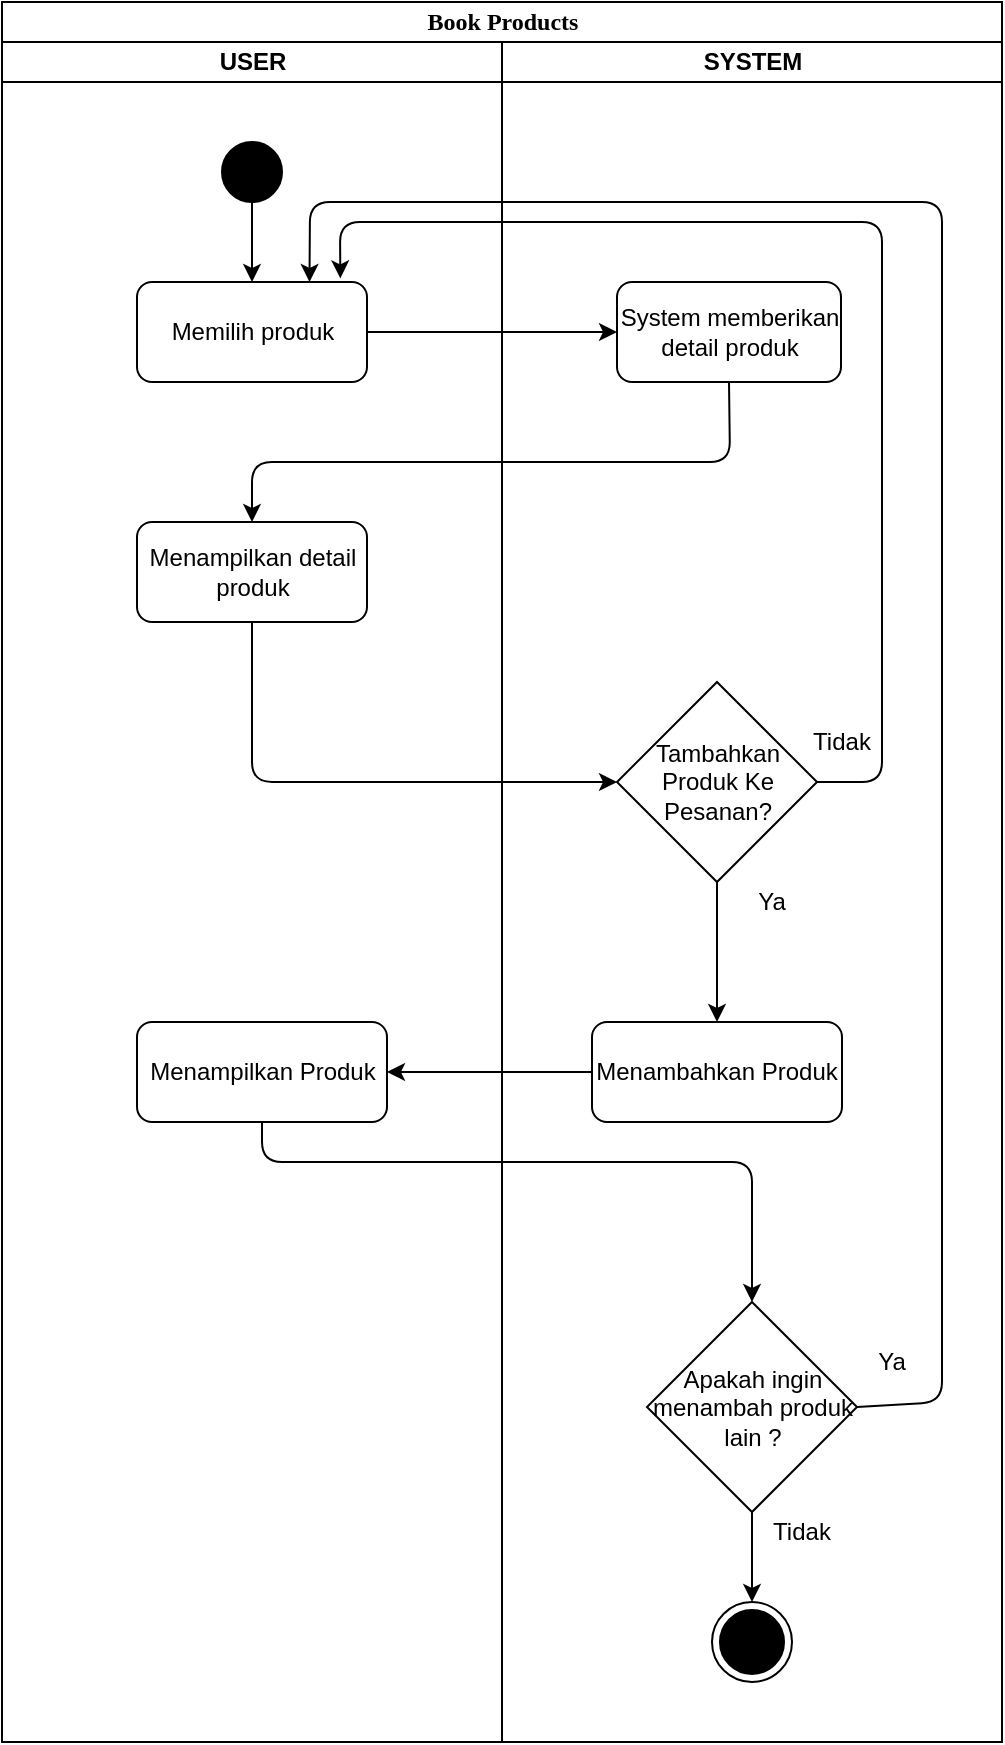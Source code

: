 <mxfile version="14.6.1" type="device"><diagram name="Page-1" id="0783ab3e-0a74-02c8-0abd-f7b4e66b4bec"><mxGraphModel dx="1038" dy="548" grid="1" gridSize="10" guides="1" tooltips="1" connect="1" arrows="1" fold="1" page="1" pageScale="1" pageWidth="850" pageHeight="1100" background="#ffffff" math="0" shadow="0"><root><mxCell id="0"/><mxCell id="1" parent="0"/><mxCell id="1c1d494c118603dd-1" value="Book Products" style="swimlane;html=1;childLayout=stackLayout;startSize=20;rounded=0;shadow=0;comic=0;labelBackgroundColor=none;strokeWidth=1;fontFamily=Verdana;fontSize=12;align=center;" parent="1" vertex="1"><mxGeometry x="40" y="20" width="500" height="870" as="geometry"/></mxCell><mxCell id="1c1d494c118603dd-2" value="USER" style="swimlane;html=1;startSize=20;" parent="1c1d494c118603dd-1" vertex="1"><mxGeometry y="20" width="250" height="850" as="geometry"/></mxCell><mxCell id="yd-ylpsHmErIBra3-13x-1" value="" style="ellipse;whiteSpace=wrap;html=1;aspect=fixed;fillColor=#000000;" parent="1c1d494c118603dd-2" vertex="1"><mxGeometry x="110" y="50" width="30" height="30" as="geometry"/></mxCell><mxCell id="yd-ylpsHmErIBra3-13x-2" value="Memilih produk" style="rounded=1;whiteSpace=wrap;html=1;" parent="1c1d494c118603dd-2" vertex="1"><mxGeometry x="67.5" y="120" width="115" height="50" as="geometry"/></mxCell><mxCell id="yd-ylpsHmErIBra3-13x-3" value="" style="endArrow=classic;html=1;exitX=0.5;exitY=1;exitDx=0;exitDy=0;entryX=0.5;entryY=0;entryDx=0;entryDy=0;" parent="1c1d494c118603dd-2" source="yd-ylpsHmErIBra3-13x-1" target="yd-ylpsHmErIBra3-13x-2" edge="1"><mxGeometry width="50" height="50" relative="1" as="geometry"><mxPoint x="360" y="240" as="sourcePoint"/><mxPoint x="410" y="190" as="targetPoint"/></mxGeometry></mxCell><mxCell id="yd-ylpsHmErIBra3-13x-7" value="Menampilkan detail produk" style="rounded=1;whiteSpace=wrap;html=1;fillColor=#ffffff;" parent="1c1d494c118603dd-2" vertex="1"><mxGeometry x="67.5" y="240" width="115" height="50" as="geometry"/></mxCell><mxCell id="yd-ylpsHmErIBra3-13x-17" value="Menampilkan Produk" style="rounded=1;whiteSpace=wrap;html=1;fillColor=#ffffff;" parent="1c1d494c118603dd-2" vertex="1"><mxGeometry x="67.5" y="490" width="125" height="50" as="geometry"/></mxCell><mxCell id="yd-ylpsHmErIBra3-13x-5" value="" style="endArrow=classic;html=1;exitX=1;exitY=0.5;exitDx=0;exitDy=0;entryX=0;entryY=0.5;entryDx=0;entryDy=0;" parent="1c1d494c118603dd-1" source="yd-ylpsHmErIBra3-13x-2" target="yd-ylpsHmErIBra3-13x-4" edge="1"><mxGeometry width="50" height="50" relative="1" as="geometry"><mxPoint x="250" y="180" as="sourcePoint"/><mxPoint x="300" y="130" as="targetPoint"/></mxGeometry></mxCell><mxCell id="yd-ylpsHmErIBra3-13x-8" value="" style="endArrow=classic;html=1;exitX=0.5;exitY=1;exitDx=0;exitDy=0;entryX=0.5;entryY=0;entryDx=0;entryDy=0;" parent="1c1d494c118603dd-1" source="yd-ylpsHmErIBra3-13x-4" target="yd-ylpsHmErIBra3-13x-7" edge="1"><mxGeometry width="50" height="50" relative="1" as="geometry"><mxPoint x="340" y="270" as="sourcePoint"/><mxPoint x="390" y="220" as="targetPoint"/><Array as="points"><mxPoint x="364" y="230"/><mxPoint x="125" y="230"/></Array></mxGeometry></mxCell><mxCell id="yd-ylpsHmErIBra3-13x-9" value="" style="endArrow=classic;html=1;exitX=0.5;exitY=1;exitDx=0;exitDy=0;entryX=0;entryY=0.5;entryDx=0;entryDy=0;" parent="1c1d494c118603dd-1" source="yd-ylpsHmErIBra3-13x-7" target="yd-ylpsHmErIBra3-13x-6" edge="1"><mxGeometry width="50" height="50" relative="1" as="geometry"><mxPoint x="150" y="420" as="sourcePoint"/><mxPoint x="200" y="370" as="targetPoint"/><Array as="points"><mxPoint x="125" y="390"/></Array></mxGeometry></mxCell><mxCell id="yd-ylpsHmErIBra3-13x-10" value="" style="endArrow=classic;html=1;exitX=1;exitY=0.5;exitDx=0;exitDy=0;entryX=0.884;entryY=-0.036;entryDx=0;entryDy=0;entryPerimeter=0;" parent="1c1d494c118603dd-1" source="yd-ylpsHmErIBra3-13x-6" target="yd-ylpsHmErIBra3-13x-2" edge="1"><mxGeometry width="50" height="50" relative="1" as="geometry"><mxPoint x="360" y="330" as="sourcePoint"/><mxPoint x="190" y="130" as="targetPoint"/><Array as="points"><mxPoint x="440" y="390"/><mxPoint x="440" y="110"/><mxPoint x="169" y="110"/></Array></mxGeometry></mxCell><mxCell id="yd-ylpsHmErIBra3-13x-18" value="" style="endArrow=classic;html=1;exitX=0;exitY=0.5;exitDx=0;exitDy=0;entryX=1;entryY=0.5;entryDx=0;entryDy=0;" parent="1c1d494c118603dd-1" source="yd-ylpsHmErIBra3-13x-13" target="yd-ylpsHmErIBra3-13x-17" edge="1"><mxGeometry width="50" height="50" relative="1" as="geometry"><mxPoint x="360" y="430" as="sourcePoint"/><mxPoint x="410" y="380" as="targetPoint"/></mxGeometry></mxCell><mxCell id="yd-ylpsHmErIBra3-13x-20" value="" style="endArrow=classic;html=1;exitX=0.5;exitY=1;exitDx=0;exitDy=0;entryX=0.5;entryY=0;entryDx=0;entryDy=0;" parent="1c1d494c118603dd-1" source="yd-ylpsHmErIBra3-13x-17" target="yd-ylpsHmErIBra3-13x-19" edge="1"><mxGeometry width="50" height="50" relative="1" as="geometry"><mxPoint x="360" y="720" as="sourcePoint"/><mxPoint x="410" y="670" as="targetPoint"/><Array as="points"><mxPoint x="130" y="580"/><mxPoint x="375" y="580"/></Array></mxGeometry></mxCell><mxCell id="yd-ylpsHmErIBra3-13x-21" value="" style="endArrow=classic;html=1;exitX=1;exitY=0.5;exitDx=0;exitDy=0;entryX=0.75;entryY=0;entryDx=0;entryDy=0;" parent="1c1d494c118603dd-1" source="yd-ylpsHmErIBra3-13x-19" target="yd-ylpsHmErIBra3-13x-2" edge="1"><mxGeometry width="50" height="50" relative="1" as="geometry"><mxPoint x="360" y="620" as="sourcePoint"/><mxPoint x="470" y="400" as="targetPoint"/><Array as="points"><mxPoint x="470" y="700"/><mxPoint x="470" y="100"/><mxPoint x="154" y="100"/></Array></mxGeometry></mxCell><mxCell id="1c1d494c118603dd-3" value="SYSTEM" style="swimlane;html=1;startSize=20;" parent="1c1d494c118603dd-1" vertex="1"><mxGeometry x="250" y="20" width="250" height="850" as="geometry"/></mxCell><mxCell id="yd-ylpsHmErIBra3-13x-4" value="System memberikan detail produk" style="rounded=1;whiteSpace=wrap;html=1;fillColor=#ffffff;" parent="1c1d494c118603dd-3" vertex="1"><mxGeometry x="57.5" y="120" width="112" height="50" as="geometry"/></mxCell><mxCell id="yd-ylpsHmErIBra3-13x-6" value="Tambahkan Produk Ke Pesanan?" style="rhombus;whiteSpace=wrap;html=1;fillColor=#ffffff;" parent="1c1d494c118603dd-3" vertex="1"><mxGeometry x="57.5" y="320" width="100" height="100" as="geometry"/></mxCell><mxCell id="yd-ylpsHmErIBra3-13x-11" value="Tidak" style="text;html=1;strokeColor=none;fillColor=none;align=center;verticalAlign=middle;whiteSpace=wrap;rounded=0;" parent="1c1d494c118603dd-3" vertex="1"><mxGeometry x="150" y="340" width="40" height="20" as="geometry"/></mxCell><mxCell id="yd-ylpsHmErIBra3-13x-13" value="Menambahkan Produk" style="rounded=1;whiteSpace=wrap;html=1;fillColor=#ffffff;" parent="1c1d494c118603dd-3" vertex="1"><mxGeometry x="45" y="490" width="125" height="50" as="geometry"/></mxCell><mxCell id="yd-ylpsHmErIBra3-13x-14" value="" style="endArrow=classic;html=1;exitX=0.5;exitY=1;exitDx=0;exitDy=0;entryX=0.5;entryY=0;entryDx=0;entryDy=0;" parent="1c1d494c118603dd-3" source="yd-ylpsHmErIBra3-13x-6" target="yd-ylpsHmErIBra3-13x-13" edge="1"><mxGeometry width="50" height="50" relative="1" as="geometry"><mxPoint x="110" y="510" as="sourcePoint"/><mxPoint x="160" y="460" as="targetPoint"/></mxGeometry></mxCell><mxCell id="yd-ylpsHmErIBra3-13x-15" value="Ya" style="text;html=1;strokeColor=none;fillColor=none;align=center;verticalAlign=middle;whiteSpace=wrap;rounded=0;" parent="1c1d494c118603dd-3" vertex="1"><mxGeometry x="115" y="420" width="40" height="20" as="geometry"/></mxCell><mxCell id="yd-ylpsHmErIBra3-13x-19" value="Apakah ingin menambah produk &lt;br&gt;lain ?" style="rhombus;whiteSpace=wrap;html=1;fillColor=#ffffff;" parent="1c1d494c118603dd-3" vertex="1"><mxGeometry x="72.5" y="630" width="105" height="105" as="geometry"/></mxCell><mxCell id="yd-ylpsHmErIBra3-13x-22" value="Ya" style="text;html=1;strokeColor=none;fillColor=none;align=center;verticalAlign=middle;whiteSpace=wrap;rounded=0;" parent="1c1d494c118603dd-3" vertex="1"><mxGeometry x="175" y="650" width="40" height="20" as="geometry"/></mxCell><mxCell id="yd-ylpsHmErIBra3-13x-23" value="Tidak" style="text;html=1;strokeColor=none;fillColor=none;align=center;verticalAlign=middle;whiteSpace=wrap;rounded=0;" parent="1c1d494c118603dd-3" vertex="1"><mxGeometry x="130" y="735" width="40" height="20" as="geometry"/></mxCell><mxCell id="yd-ylpsHmErIBra3-13x-25" value="" style="ellipse;html=1;shape=endState;fillColor=#000000;" parent="1c1d494c118603dd-3" vertex="1"><mxGeometry x="105" y="780" width="40" height="40" as="geometry"/></mxCell><mxCell id="yd-ylpsHmErIBra3-13x-24" value="" style="endArrow=classic;html=1;exitX=0.5;exitY=1;exitDx=0;exitDy=0;" parent="1" source="yd-ylpsHmErIBra3-13x-19" edge="1"><mxGeometry width="50" height="50" relative="1" as="geometry"><mxPoint x="400" y="740" as="sourcePoint"/><mxPoint x="415" y="820" as="targetPoint"/></mxGeometry></mxCell></root></mxGraphModel></diagram></mxfile>